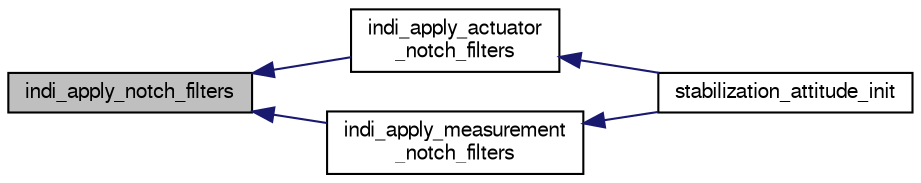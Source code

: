 digraph "indi_apply_notch_filters"
{
  edge [fontname="FreeSans",fontsize="10",labelfontname="FreeSans",labelfontsize="10"];
  node [fontname="FreeSans",fontsize="10",shape=record];
  rankdir="LR";
  Node1 [label="indi_apply_notch_filters",height=0.2,width=0.4,color="black", fillcolor="grey75", style="filled", fontcolor="black"];
  Node1 -> Node2 [dir="back",color="midnightblue",fontsize="10",style="solid",fontname="FreeSans"];
  Node2 [label="indi_apply_actuator\l_notch_filters",height=0.2,width=0.4,color="black", fillcolor="white", style="filled",URL="$stabilization__attitude__heli__indi_8c.html#ad77ea80be5e374a31b3c692012c3cda8"];
  Node2 -> Node3 [dir="back",color="midnightblue",fontsize="10",style="solid",fontname="FreeSans"];
  Node3 [label="stabilization_attitude_init",height=0.2,width=0.4,color="black", fillcolor="white", style="filled",URL="$stabilization__attitude__heli__indi_8c.html#a03d27593d891182c04fc5337766733d1",tooltip="stabilization_attitude_init "];
  Node1 -> Node4 [dir="back",color="midnightblue",fontsize="10",style="solid",fontname="FreeSans"];
  Node4 [label="indi_apply_measurement\l_notch_filters",height=0.2,width=0.4,color="black", fillcolor="white", style="filled",URL="$stabilization__attitude__heli__indi_8c.html#a05bb204a4d2a9154f5a62904bb921278"];
  Node4 -> Node3 [dir="back",color="midnightblue",fontsize="10",style="solid",fontname="FreeSans"];
}
